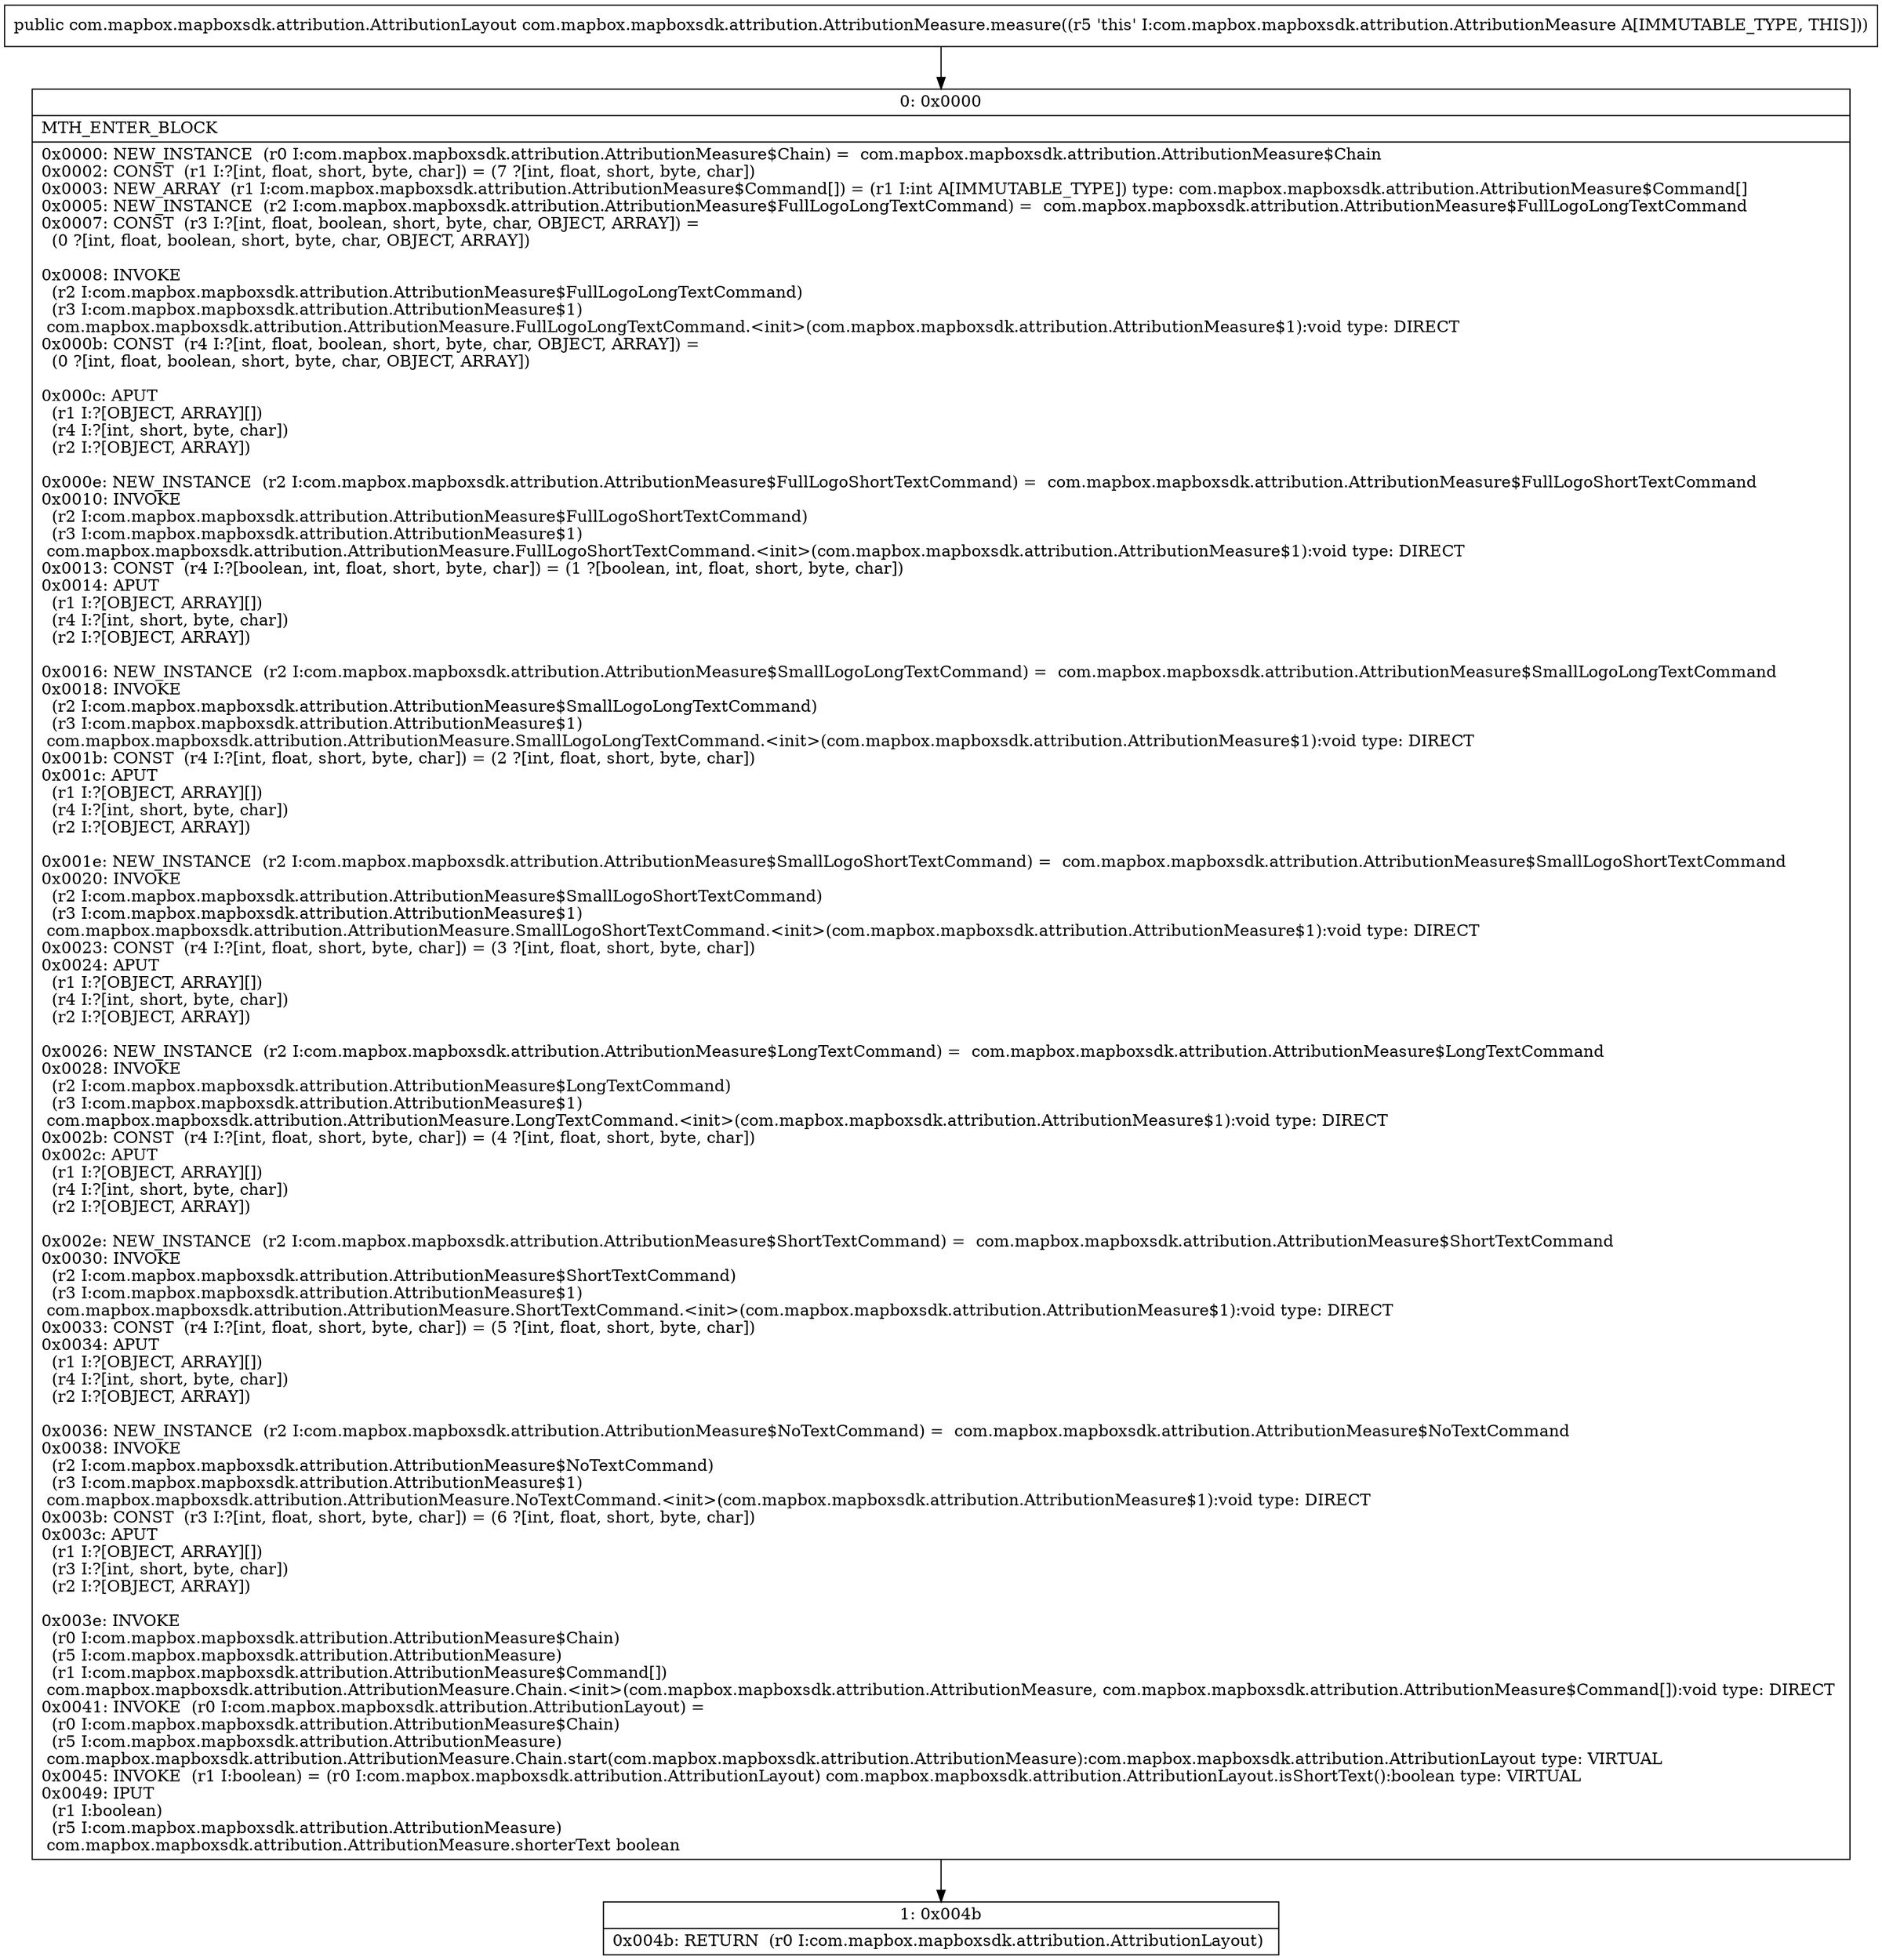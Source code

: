 digraph "CFG forcom.mapbox.mapboxsdk.attribution.AttributionMeasure.measure()Lcom\/mapbox\/mapboxsdk\/attribution\/AttributionLayout;" {
Node_0 [shape=record,label="{0\:\ 0x0000|MTH_ENTER_BLOCK\l|0x0000: NEW_INSTANCE  (r0 I:com.mapbox.mapboxsdk.attribution.AttributionMeasure$Chain) =  com.mapbox.mapboxsdk.attribution.AttributionMeasure$Chain \l0x0002: CONST  (r1 I:?[int, float, short, byte, char]) = (7 ?[int, float, short, byte, char]) \l0x0003: NEW_ARRAY  (r1 I:com.mapbox.mapboxsdk.attribution.AttributionMeasure$Command[]) = (r1 I:int A[IMMUTABLE_TYPE]) type: com.mapbox.mapboxsdk.attribution.AttributionMeasure$Command[] \l0x0005: NEW_INSTANCE  (r2 I:com.mapbox.mapboxsdk.attribution.AttributionMeasure$FullLogoLongTextCommand) =  com.mapbox.mapboxsdk.attribution.AttributionMeasure$FullLogoLongTextCommand \l0x0007: CONST  (r3 I:?[int, float, boolean, short, byte, char, OBJECT, ARRAY]) = \l  (0 ?[int, float, boolean, short, byte, char, OBJECT, ARRAY])\l \l0x0008: INVOKE  \l  (r2 I:com.mapbox.mapboxsdk.attribution.AttributionMeasure$FullLogoLongTextCommand)\l  (r3 I:com.mapbox.mapboxsdk.attribution.AttributionMeasure$1)\l com.mapbox.mapboxsdk.attribution.AttributionMeasure.FullLogoLongTextCommand.\<init\>(com.mapbox.mapboxsdk.attribution.AttributionMeasure$1):void type: DIRECT \l0x000b: CONST  (r4 I:?[int, float, boolean, short, byte, char, OBJECT, ARRAY]) = \l  (0 ?[int, float, boolean, short, byte, char, OBJECT, ARRAY])\l \l0x000c: APUT  \l  (r1 I:?[OBJECT, ARRAY][])\l  (r4 I:?[int, short, byte, char])\l  (r2 I:?[OBJECT, ARRAY])\l \l0x000e: NEW_INSTANCE  (r2 I:com.mapbox.mapboxsdk.attribution.AttributionMeasure$FullLogoShortTextCommand) =  com.mapbox.mapboxsdk.attribution.AttributionMeasure$FullLogoShortTextCommand \l0x0010: INVOKE  \l  (r2 I:com.mapbox.mapboxsdk.attribution.AttributionMeasure$FullLogoShortTextCommand)\l  (r3 I:com.mapbox.mapboxsdk.attribution.AttributionMeasure$1)\l com.mapbox.mapboxsdk.attribution.AttributionMeasure.FullLogoShortTextCommand.\<init\>(com.mapbox.mapboxsdk.attribution.AttributionMeasure$1):void type: DIRECT \l0x0013: CONST  (r4 I:?[boolean, int, float, short, byte, char]) = (1 ?[boolean, int, float, short, byte, char]) \l0x0014: APUT  \l  (r1 I:?[OBJECT, ARRAY][])\l  (r4 I:?[int, short, byte, char])\l  (r2 I:?[OBJECT, ARRAY])\l \l0x0016: NEW_INSTANCE  (r2 I:com.mapbox.mapboxsdk.attribution.AttributionMeasure$SmallLogoLongTextCommand) =  com.mapbox.mapboxsdk.attribution.AttributionMeasure$SmallLogoLongTextCommand \l0x0018: INVOKE  \l  (r2 I:com.mapbox.mapboxsdk.attribution.AttributionMeasure$SmallLogoLongTextCommand)\l  (r3 I:com.mapbox.mapboxsdk.attribution.AttributionMeasure$1)\l com.mapbox.mapboxsdk.attribution.AttributionMeasure.SmallLogoLongTextCommand.\<init\>(com.mapbox.mapboxsdk.attribution.AttributionMeasure$1):void type: DIRECT \l0x001b: CONST  (r4 I:?[int, float, short, byte, char]) = (2 ?[int, float, short, byte, char]) \l0x001c: APUT  \l  (r1 I:?[OBJECT, ARRAY][])\l  (r4 I:?[int, short, byte, char])\l  (r2 I:?[OBJECT, ARRAY])\l \l0x001e: NEW_INSTANCE  (r2 I:com.mapbox.mapboxsdk.attribution.AttributionMeasure$SmallLogoShortTextCommand) =  com.mapbox.mapboxsdk.attribution.AttributionMeasure$SmallLogoShortTextCommand \l0x0020: INVOKE  \l  (r2 I:com.mapbox.mapboxsdk.attribution.AttributionMeasure$SmallLogoShortTextCommand)\l  (r3 I:com.mapbox.mapboxsdk.attribution.AttributionMeasure$1)\l com.mapbox.mapboxsdk.attribution.AttributionMeasure.SmallLogoShortTextCommand.\<init\>(com.mapbox.mapboxsdk.attribution.AttributionMeasure$1):void type: DIRECT \l0x0023: CONST  (r4 I:?[int, float, short, byte, char]) = (3 ?[int, float, short, byte, char]) \l0x0024: APUT  \l  (r1 I:?[OBJECT, ARRAY][])\l  (r4 I:?[int, short, byte, char])\l  (r2 I:?[OBJECT, ARRAY])\l \l0x0026: NEW_INSTANCE  (r2 I:com.mapbox.mapboxsdk.attribution.AttributionMeasure$LongTextCommand) =  com.mapbox.mapboxsdk.attribution.AttributionMeasure$LongTextCommand \l0x0028: INVOKE  \l  (r2 I:com.mapbox.mapboxsdk.attribution.AttributionMeasure$LongTextCommand)\l  (r3 I:com.mapbox.mapboxsdk.attribution.AttributionMeasure$1)\l com.mapbox.mapboxsdk.attribution.AttributionMeasure.LongTextCommand.\<init\>(com.mapbox.mapboxsdk.attribution.AttributionMeasure$1):void type: DIRECT \l0x002b: CONST  (r4 I:?[int, float, short, byte, char]) = (4 ?[int, float, short, byte, char]) \l0x002c: APUT  \l  (r1 I:?[OBJECT, ARRAY][])\l  (r4 I:?[int, short, byte, char])\l  (r2 I:?[OBJECT, ARRAY])\l \l0x002e: NEW_INSTANCE  (r2 I:com.mapbox.mapboxsdk.attribution.AttributionMeasure$ShortTextCommand) =  com.mapbox.mapboxsdk.attribution.AttributionMeasure$ShortTextCommand \l0x0030: INVOKE  \l  (r2 I:com.mapbox.mapboxsdk.attribution.AttributionMeasure$ShortTextCommand)\l  (r3 I:com.mapbox.mapboxsdk.attribution.AttributionMeasure$1)\l com.mapbox.mapboxsdk.attribution.AttributionMeasure.ShortTextCommand.\<init\>(com.mapbox.mapboxsdk.attribution.AttributionMeasure$1):void type: DIRECT \l0x0033: CONST  (r4 I:?[int, float, short, byte, char]) = (5 ?[int, float, short, byte, char]) \l0x0034: APUT  \l  (r1 I:?[OBJECT, ARRAY][])\l  (r4 I:?[int, short, byte, char])\l  (r2 I:?[OBJECT, ARRAY])\l \l0x0036: NEW_INSTANCE  (r2 I:com.mapbox.mapboxsdk.attribution.AttributionMeasure$NoTextCommand) =  com.mapbox.mapboxsdk.attribution.AttributionMeasure$NoTextCommand \l0x0038: INVOKE  \l  (r2 I:com.mapbox.mapboxsdk.attribution.AttributionMeasure$NoTextCommand)\l  (r3 I:com.mapbox.mapboxsdk.attribution.AttributionMeasure$1)\l com.mapbox.mapboxsdk.attribution.AttributionMeasure.NoTextCommand.\<init\>(com.mapbox.mapboxsdk.attribution.AttributionMeasure$1):void type: DIRECT \l0x003b: CONST  (r3 I:?[int, float, short, byte, char]) = (6 ?[int, float, short, byte, char]) \l0x003c: APUT  \l  (r1 I:?[OBJECT, ARRAY][])\l  (r3 I:?[int, short, byte, char])\l  (r2 I:?[OBJECT, ARRAY])\l \l0x003e: INVOKE  \l  (r0 I:com.mapbox.mapboxsdk.attribution.AttributionMeasure$Chain)\l  (r5 I:com.mapbox.mapboxsdk.attribution.AttributionMeasure)\l  (r1 I:com.mapbox.mapboxsdk.attribution.AttributionMeasure$Command[])\l com.mapbox.mapboxsdk.attribution.AttributionMeasure.Chain.\<init\>(com.mapbox.mapboxsdk.attribution.AttributionMeasure, com.mapbox.mapboxsdk.attribution.AttributionMeasure$Command[]):void type: DIRECT \l0x0041: INVOKE  (r0 I:com.mapbox.mapboxsdk.attribution.AttributionLayout) = \l  (r0 I:com.mapbox.mapboxsdk.attribution.AttributionMeasure$Chain)\l  (r5 I:com.mapbox.mapboxsdk.attribution.AttributionMeasure)\l com.mapbox.mapboxsdk.attribution.AttributionMeasure.Chain.start(com.mapbox.mapboxsdk.attribution.AttributionMeasure):com.mapbox.mapboxsdk.attribution.AttributionLayout type: VIRTUAL \l0x0045: INVOKE  (r1 I:boolean) = (r0 I:com.mapbox.mapboxsdk.attribution.AttributionLayout) com.mapbox.mapboxsdk.attribution.AttributionLayout.isShortText():boolean type: VIRTUAL \l0x0049: IPUT  \l  (r1 I:boolean)\l  (r5 I:com.mapbox.mapboxsdk.attribution.AttributionMeasure)\l com.mapbox.mapboxsdk.attribution.AttributionMeasure.shorterText boolean \l}"];
Node_1 [shape=record,label="{1\:\ 0x004b|0x004b: RETURN  (r0 I:com.mapbox.mapboxsdk.attribution.AttributionLayout) \l}"];
MethodNode[shape=record,label="{public com.mapbox.mapboxsdk.attribution.AttributionLayout com.mapbox.mapboxsdk.attribution.AttributionMeasure.measure((r5 'this' I:com.mapbox.mapboxsdk.attribution.AttributionMeasure A[IMMUTABLE_TYPE, THIS])) }"];
MethodNode -> Node_0;
Node_0 -> Node_1;
}

